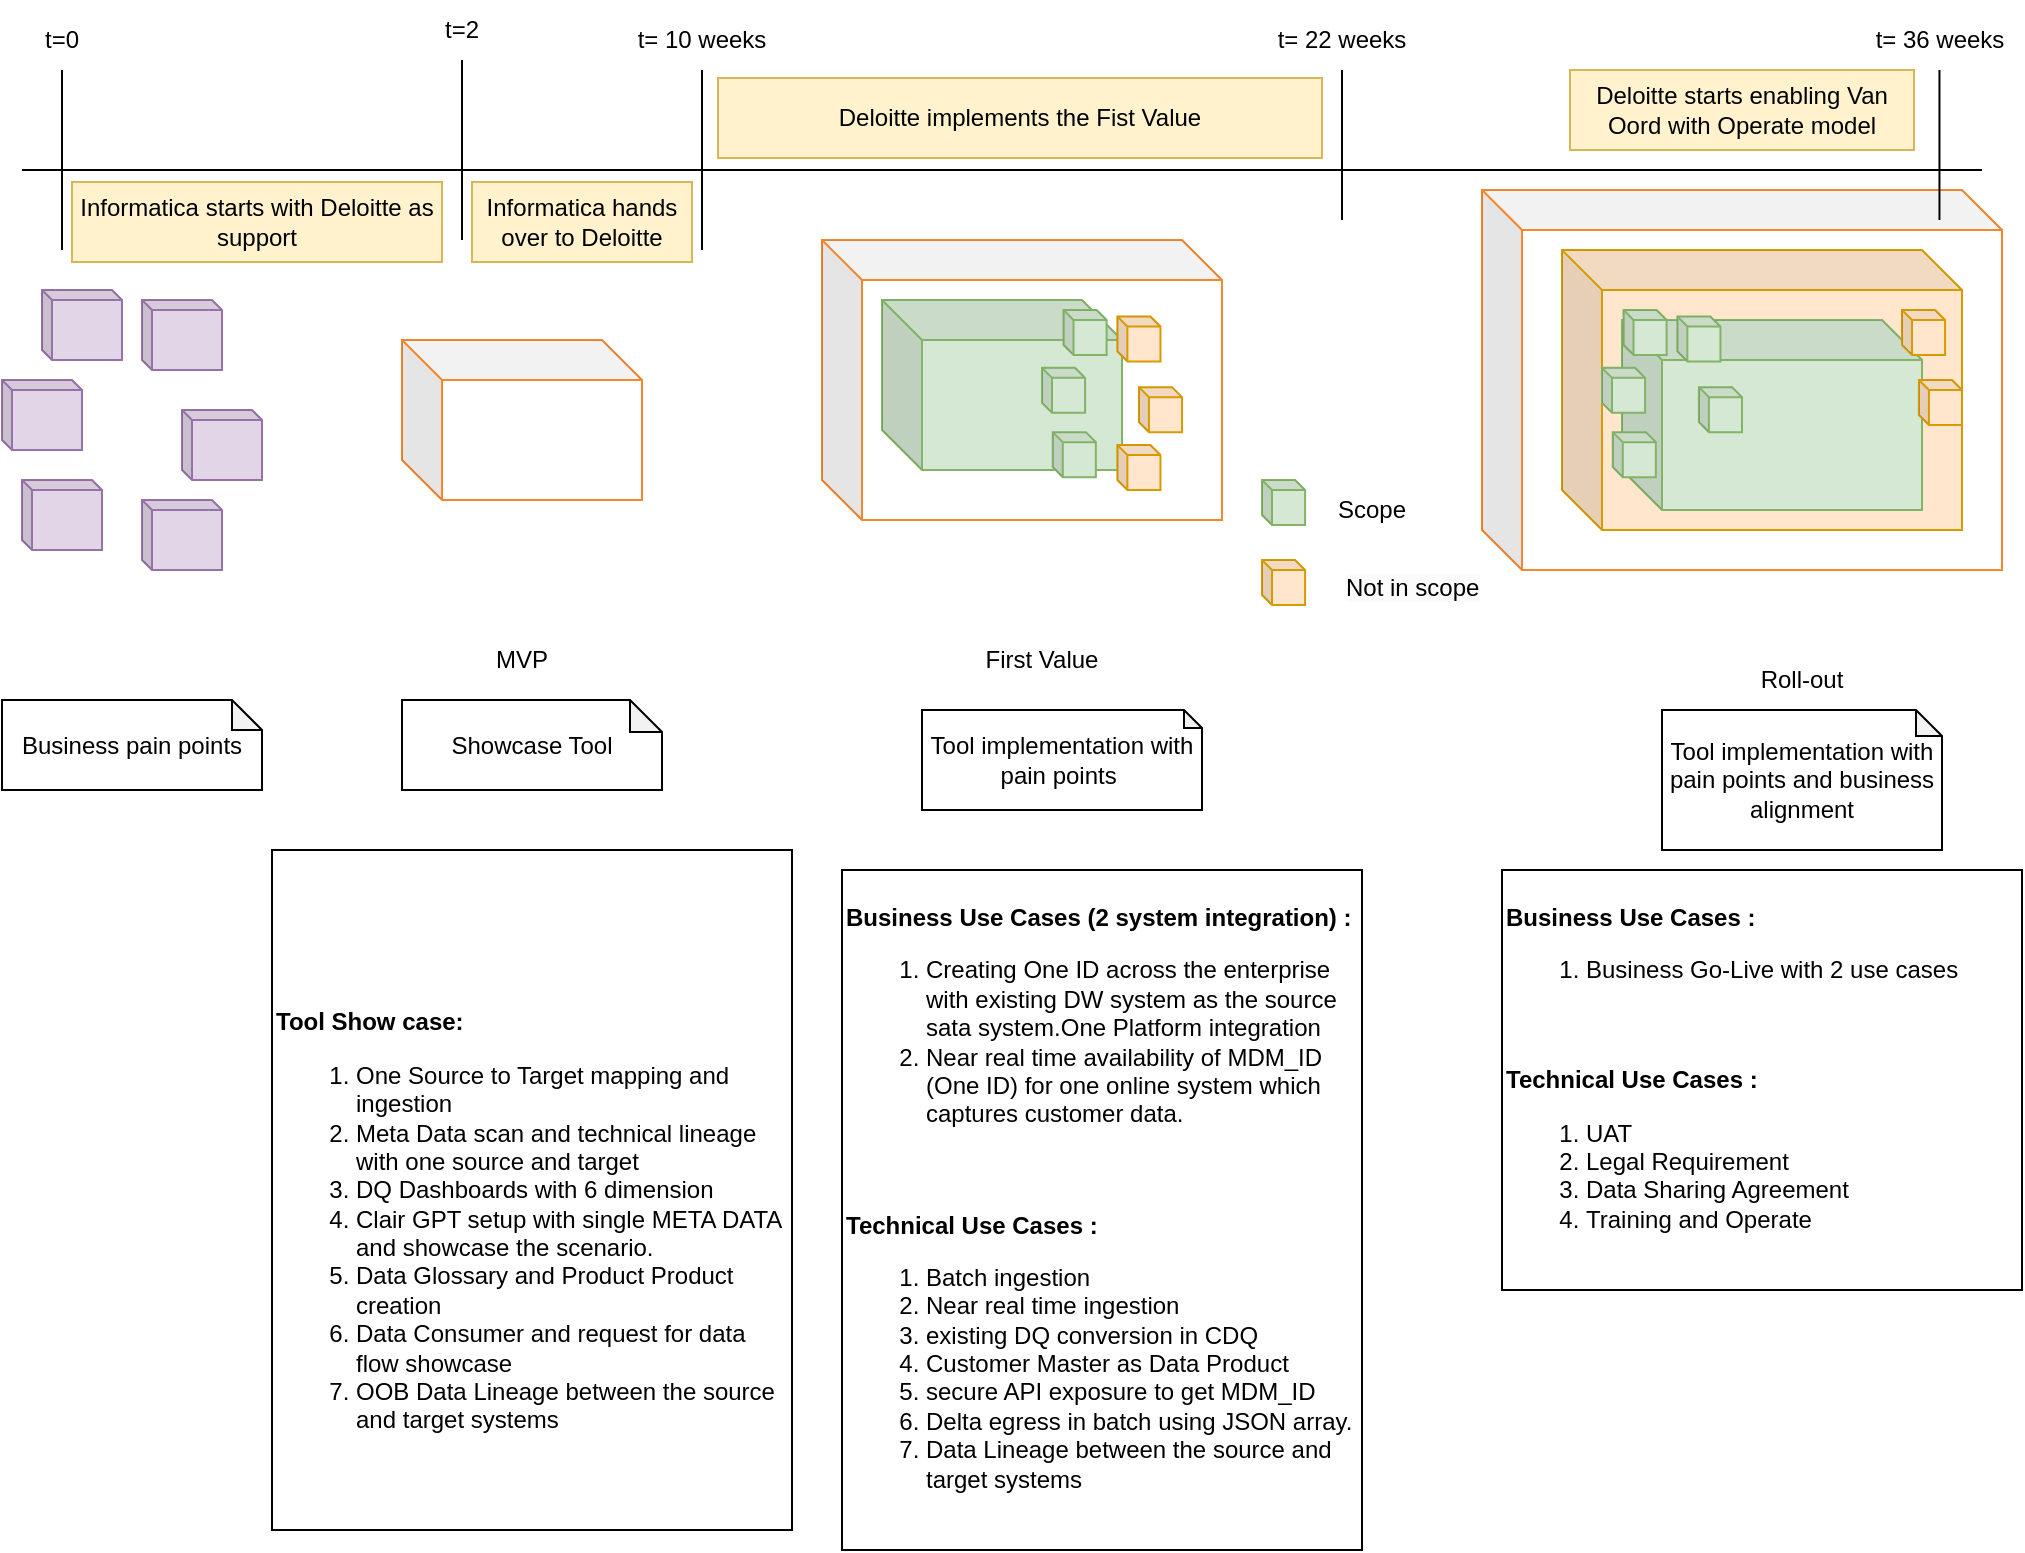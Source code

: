 <mxfile version="24.7.6">
  <diagram name="Page-1" id="BjyxG73Pj6Wl7oqPaSa_">
    <mxGraphModel dx="1050" dy="661" grid="1" gridSize="10" guides="1" tooltips="1" connect="1" arrows="1" fold="1" page="1" pageScale="1" pageWidth="1100" pageHeight="850" math="0" shadow="0">
      <root>
        <mxCell id="0" />
        <mxCell id="1" parent="0" />
        <mxCell id="ktnd4V1kFYMJ_BmFq0Xc-12" value="" style="shape=cube;whiteSpace=wrap;html=1;boundedLbl=1;backgroundOutline=1;darkOpacity=0.05;darkOpacity2=0.1;strokeColor=#f5872e;" vertex="1" parent="1">
          <mxGeometry x="790" y="170" width="260" height="190" as="geometry" />
        </mxCell>
        <mxCell id="ktnd4V1kFYMJ_BmFq0Xc-6" value="" style="shape=cube;whiteSpace=wrap;html=1;boundedLbl=1;backgroundOutline=1;darkOpacity=0.05;darkOpacity2=0.1;fillColor=#ffe6cc;strokeColor=#d79b00;" vertex="1" parent="1">
          <mxGeometry x="830" y="200" width="200" height="140" as="geometry" />
        </mxCell>
        <mxCell id="ktnd4V1kFYMJ_BmFq0Xc-1" value="" style="shape=cube;whiteSpace=wrap;html=1;boundedLbl=1;backgroundOutline=1;darkOpacity=0.05;darkOpacity2=0.1;size=5;fillColor=#e1d5e7;strokeColor=#9673a6;" vertex="1" parent="1">
          <mxGeometry x="70" y="220" width="40" height="35" as="geometry" />
        </mxCell>
        <mxCell id="ktnd4V1kFYMJ_BmFq0Xc-2" value="" style="shape=cube;whiteSpace=wrap;html=1;boundedLbl=1;backgroundOutline=1;darkOpacity=0.05;darkOpacity2=0.1;" vertex="1" parent="1">
          <mxGeometry x="490" y="215" width="120" height="80" as="geometry" />
        </mxCell>
        <mxCell id="ktnd4V1kFYMJ_BmFq0Xc-7" value="" style="shape=cube;whiteSpace=wrap;html=1;boundedLbl=1;backgroundOutline=1;darkOpacity=0.05;darkOpacity2=0.1;" vertex="1" parent="1">
          <mxGeometry x="500" y="225" width="120" height="80" as="geometry" />
        </mxCell>
        <mxCell id="ktnd4V1kFYMJ_BmFq0Xc-9" value="" style="shape=cube;whiteSpace=wrap;html=1;boundedLbl=1;backgroundOutline=1;darkOpacity=0.05;darkOpacity2=0.1;strokeColor=#f5872e;" vertex="1" parent="1">
          <mxGeometry x="460" y="195" width="200" height="140" as="geometry" />
        </mxCell>
        <mxCell id="ktnd4V1kFYMJ_BmFq0Xc-10" value="" style="shape=cube;whiteSpace=wrap;html=1;boundedLbl=1;backgroundOutline=1;darkOpacity=0.05;darkOpacity2=0.1;fillColor=#d5e8d4;strokeColor=#82b366;" vertex="1" parent="1">
          <mxGeometry x="490" y="225" width="120" height="85" as="geometry" />
        </mxCell>
        <mxCell id="ktnd4V1kFYMJ_BmFq0Xc-11" value="" style="shape=cube;whiteSpace=wrap;html=1;boundedLbl=1;backgroundOutline=1;darkOpacity=0.05;darkOpacity2=0.1;fillColor=#d5e8d4;strokeColor=#82b366;" vertex="1" parent="1">
          <mxGeometry x="860" y="235" width="150" height="95" as="geometry" />
        </mxCell>
        <mxCell id="ktnd4V1kFYMJ_BmFq0Xc-13" value="" style="shape=cube;whiteSpace=wrap;html=1;boundedLbl=1;backgroundOutline=1;darkOpacity=0.05;darkOpacity2=0.1;strokeColor=#f5872e;" vertex="1" parent="1">
          <mxGeometry x="250" y="245" width="120" height="80" as="geometry" />
        </mxCell>
        <mxCell id="ktnd4V1kFYMJ_BmFq0Xc-14" value="" style="shape=cube;whiteSpace=wrap;html=1;boundedLbl=1;backgroundOutline=1;darkOpacity=0.05;darkOpacity2=0.1;size=5;fillColor=#e1d5e7;strokeColor=#9673a6;" vertex="1" parent="1">
          <mxGeometry x="120" y="225" width="40" height="35" as="geometry" />
        </mxCell>
        <mxCell id="ktnd4V1kFYMJ_BmFq0Xc-15" value="" style="shape=cube;whiteSpace=wrap;html=1;boundedLbl=1;backgroundOutline=1;darkOpacity=0.05;darkOpacity2=0.1;size=5;fillColor=#e1d5e7;strokeColor=#9673a6;" vertex="1" parent="1">
          <mxGeometry x="50" y="265" width="40" height="35" as="geometry" />
        </mxCell>
        <mxCell id="ktnd4V1kFYMJ_BmFq0Xc-16" value="" style="shape=cube;whiteSpace=wrap;html=1;boundedLbl=1;backgroundOutline=1;darkOpacity=0.05;darkOpacity2=0.1;size=5;fillColor=#e1d5e7;strokeColor=#9673a6;" vertex="1" parent="1">
          <mxGeometry x="140" y="280" width="40" height="35" as="geometry" />
        </mxCell>
        <mxCell id="ktnd4V1kFYMJ_BmFq0Xc-17" value="" style="shape=cube;whiteSpace=wrap;html=1;boundedLbl=1;backgroundOutline=1;darkOpacity=0.05;darkOpacity2=0.1;size=5;fillColor=#e1d5e7;strokeColor=#9673a6;" vertex="1" parent="1">
          <mxGeometry x="60" y="315" width="40" height="35" as="geometry" />
        </mxCell>
        <mxCell id="ktnd4V1kFYMJ_BmFq0Xc-18" value="" style="shape=cube;whiteSpace=wrap;html=1;boundedLbl=1;backgroundOutline=1;darkOpacity=0.05;darkOpacity2=0.1;size=5;fillColor=#e1d5e7;strokeColor=#9673a6;" vertex="1" parent="1">
          <mxGeometry x="120" y="325" width="40" height="35" as="geometry" />
        </mxCell>
        <mxCell id="ktnd4V1kFYMJ_BmFq0Xc-21" value="MVP" style="text;html=1;align=center;verticalAlign=middle;whiteSpace=wrap;rounded=0;" vertex="1" parent="1">
          <mxGeometry x="280" y="390" width="60" height="30" as="geometry" />
        </mxCell>
        <mxCell id="ktnd4V1kFYMJ_BmFq0Xc-22" value="First Value" style="text;html=1;align=center;verticalAlign=middle;whiteSpace=wrap;rounded=0;" vertex="1" parent="1">
          <mxGeometry x="540" y="390" width="60" height="30" as="geometry" />
        </mxCell>
        <mxCell id="ktnd4V1kFYMJ_BmFq0Xc-23" value="Roll-out" style="text;html=1;align=center;verticalAlign=middle;whiteSpace=wrap;rounded=0;" vertex="1" parent="1">
          <mxGeometry x="920" y="400" width="60" height="30" as="geometry" />
        </mxCell>
        <mxCell id="ktnd4V1kFYMJ_BmFq0Xc-25" value="Business pain points" style="shape=note;whiteSpace=wrap;html=1;backgroundOutline=1;darkOpacity=0.05;size=15;" vertex="1" parent="1">
          <mxGeometry x="50" y="425" width="130" height="45" as="geometry" />
        </mxCell>
        <mxCell id="ktnd4V1kFYMJ_BmFq0Xc-26" value="Showcase Tool" style="shape=note;whiteSpace=wrap;html=1;backgroundOutline=1;darkOpacity=0.05;size=16;" vertex="1" parent="1">
          <mxGeometry x="250" y="425" width="130" height="45" as="geometry" />
        </mxCell>
        <mxCell id="ktnd4V1kFYMJ_BmFq0Xc-33" value="" style="group" vertex="1" connectable="0" parent="1">
          <mxGeometry x="570" y="230" width="70" height="90" as="geometry" />
        </mxCell>
        <mxCell id="ktnd4V1kFYMJ_BmFq0Xc-27" value="" style="shape=cube;whiteSpace=wrap;html=1;boundedLbl=1;backgroundOutline=1;darkOpacity=0.05;darkOpacity2=0.1;size=5;fillColor=#d5e8d4;strokeColor=#82b366;" vertex="1" parent="ktnd4V1kFYMJ_BmFq0Xc-33">
          <mxGeometry x="10.769" width="21.538" height="22.5" as="geometry" />
        </mxCell>
        <mxCell id="ktnd4V1kFYMJ_BmFq0Xc-28" value="" style="shape=cube;whiteSpace=wrap;html=1;boundedLbl=1;backgroundOutline=1;darkOpacity=0.05;darkOpacity2=0.1;size=5;fillColor=#ffe6cc;strokeColor=#d79b00;" vertex="1" parent="ktnd4V1kFYMJ_BmFq0Xc-33">
          <mxGeometry x="37.692" y="3.214" width="21.538" height="22.5" as="geometry" />
        </mxCell>
        <mxCell id="ktnd4V1kFYMJ_BmFq0Xc-29" value="" style="shape=cube;whiteSpace=wrap;html=1;boundedLbl=1;backgroundOutline=1;darkOpacity=0.05;darkOpacity2=0.1;size=5;fillColor=#d5e8d4;strokeColor=#82b366;" vertex="1" parent="ktnd4V1kFYMJ_BmFq0Xc-33">
          <mxGeometry y="28.929" width="21.538" height="22.5" as="geometry" />
        </mxCell>
        <mxCell id="ktnd4V1kFYMJ_BmFq0Xc-30" value="" style="shape=cube;whiteSpace=wrap;html=1;boundedLbl=1;backgroundOutline=1;darkOpacity=0.05;darkOpacity2=0.1;size=5;fillColor=#ffe6cc;strokeColor=#d79b00;" vertex="1" parent="ktnd4V1kFYMJ_BmFq0Xc-33">
          <mxGeometry x="48.462" y="38.571" width="21.538" height="22.5" as="geometry" />
        </mxCell>
        <mxCell id="ktnd4V1kFYMJ_BmFq0Xc-31" value="" style="shape=cube;whiteSpace=wrap;html=1;boundedLbl=1;backgroundOutline=1;darkOpacity=0.05;darkOpacity2=0.1;size=5;fillColor=#d5e8d4;strokeColor=#82b366;" vertex="1" parent="ktnd4V1kFYMJ_BmFq0Xc-33">
          <mxGeometry x="5.385" y="61.071" width="21.538" height="22.5" as="geometry" />
        </mxCell>
        <mxCell id="ktnd4V1kFYMJ_BmFq0Xc-32" value="" style="shape=cube;whiteSpace=wrap;html=1;boundedLbl=1;backgroundOutline=1;darkOpacity=0.05;darkOpacity2=0.1;size=5;fillColor=#ffe6cc;strokeColor=#d79b00;" vertex="1" parent="ktnd4V1kFYMJ_BmFq0Xc-33">
          <mxGeometry x="37.692" y="67.5" width="21.538" height="22.5" as="geometry" />
        </mxCell>
        <mxCell id="ktnd4V1kFYMJ_BmFq0Xc-42" value="" style="group" vertex="1" connectable="0" parent="1">
          <mxGeometry x="850" y="230" width="70" height="90" as="geometry" />
        </mxCell>
        <mxCell id="ktnd4V1kFYMJ_BmFq0Xc-43" value="" style="shape=cube;whiteSpace=wrap;html=1;boundedLbl=1;backgroundOutline=1;darkOpacity=0.05;darkOpacity2=0.1;size=5;fillColor=#d5e8d4;strokeColor=#82b366;" vertex="1" parent="ktnd4V1kFYMJ_BmFq0Xc-42">
          <mxGeometry x="10.769" width="21.538" height="22.5" as="geometry" />
        </mxCell>
        <mxCell id="ktnd4V1kFYMJ_BmFq0Xc-44" value="" style="shape=cube;whiteSpace=wrap;html=1;boundedLbl=1;backgroundOutline=1;darkOpacity=0.05;darkOpacity2=0.1;size=5;fillColor=#d5e8d4;strokeColor=#82b366;" vertex="1" parent="ktnd4V1kFYMJ_BmFq0Xc-42">
          <mxGeometry x="37.692" y="3.214" width="21.538" height="22.5" as="geometry" />
        </mxCell>
        <mxCell id="ktnd4V1kFYMJ_BmFq0Xc-45" value="" style="shape=cube;whiteSpace=wrap;html=1;boundedLbl=1;backgroundOutline=1;darkOpacity=0.05;darkOpacity2=0.1;size=5;fillColor=#d5e8d4;strokeColor=#82b366;" vertex="1" parent="ktnd4V1kFYMJ_BmFq0Xc-42">
          <mxGeometry y="28.929" width="21.538" height="22.5" as="geometry" />
        </mxCell>
        <mxCell id="ktnd4V1kFYMJ_BmFq0Xc-46" value="" style="shape=cube;whiteSpace=wrap;html=1;boundedLbl=1;backgroundOutline=1;darkOpacity=0.05;darkOpacity2=0.1;size=5;fillColor=#d5e8d4;strokeColor=#82b366;" vertex="1" parent="ktnd4V1kFYMJ_BmFq0Xc-42">
          <mxGeometry x="48.462" y="38.571" width="21.538" height="22.5" as="geometry" />
        </mxCell>
        <mxCell id="ktnd4V1kFYMJ_BmFq0Xc-47" value="" style="shape=cube;whiteSpace=wrap;html=1;boundedLbl=1;backgroundOutline=1;darkOpacity=0.05;darkOpacity2=0.1;size=5;fillColor=#d5e8d4;strokeColor=#82b366;" vertex="1" parent="ktnd4V1kFYMJ_BmFq0Xc-42">
          <mxGeometry x="5.385" y="61.071" width="21.538" height="22.5" as="geometry" />
        </mxCell>
        <mxCell id="ktnd4V1kFYMJ_BmFq0Xc-48" value="" style="shape=cube;whiteSpace=wrap;html=1;boundedLbl=1;backgroundOutline=1;darkOpacity=0.05;darkOpacity2=0.1;size=5;fillColor=#ffe6cc;strokeColor=#d79b00;" vertex="1" parent="1">
          <mxGeometry x="1000.002" y="230" width="21.538" height="22.5" as="geometry" />
        </mxCell>
        <mxCell id="ktnd4V1kFYMJ_BmFq0Xc-49" value="" style="shape=cube;whiteSpace=wrap;html=1;boundedLbl=1;backgroundOutline=1;darkOpacity=0.05;darkOpacity2=0.1;size=5;fillColor=#ffe6cc;strokeColor=#d79b00;" vertex="1" parent="1">
          <mxGeometry x="1008.462" y="265" width="21.538" height="22.5" as="geometry" />
        </mxCell>
        <mxCell id="ktnd4V1kFYMJ_BmFq0Xc-50" value="Tool implementation with pain points&amp;nbsp;" style="shape=note;whiteSpace=wrap;html=1;backgroundOutline=1;darkOpacity=0.05;size=9;" vertex="1" parent="1">
          <mxGeometry x="510" y="430" width="140" height="50" as="geometry" />
        </mxCell>
        <mxCell id="ktnd4V1kFYMJ_BmFq0Xc-51" value="Tool implementation with pain points and business alignment" style="shape=note;whiteSpace=wrap;html=1;backgroundOutline=1;darkOpacity=0.05;size=13;" vertex="1" parent="1">
          <mxGeometry x="880" y="430" width="140" height="70" as="geometry" />
        </mxCell>
        <mxCell id="ktnd4V1kFYMJ_BmFq0Xc-52" value="&lt;div&gt;&lt;b&gt;Business Use Cases (2 system integration) :&lt;/b&gt;&lt;b&gt;&lt;br&gt;&lt;/b&gt;&lt;/div&gt;&lt;div&gt;&lt;ol&gt;&lt;li&gt;Creating One ID across the enterprise with existing DW system as the source sata system.One Platform integration&lt;/li&gt;&lt;li&gt;Near real time availability of MDM_ID (One ID) for one online system which captures customer data.&lt;/li&gt;&lt;/ol&gt;&lt;/div&gt;&lt;div&gt;&lt;br&gt;&lt;/div&gt;&lt;div&gt;&lt;br&gt;&lt;/div&gt;&lt;b&gt;Technical Use Cases :&lt;/b&gt;&lt;div&gt;&lt;ol&gt;&lt;li&gt;Batch ingestion&lt;/li&gt;&lt;li&gt;Near real time ingestion&lt;/li&gt;&lt;li&gt;existing DQ conversion in CDQ&lt;/li&gt;&lt;li&gt;Customer Master as Data Product&lt;/li&gt;&lt;li&gt;secure API exposure to get MDM_ID&lt;/li&gt;&lt;li&gt;Delta egress in batch using JSON array.&lt;/li&gt;&lt;li&gt;Data Lineage between the source and target systems&lt;/li&gt;&lt;/ol&gt;&lt;/div&gt;" style="text;html=1;align=left;verticalAlign=middle;whiteSpace=wrap;rounded=0;strokeColor=default;" vertex="1" parent="1">
          <mxGeometry x="470" y="510" width="260" height="340" as="geometry" />
        </mxCell>
        <mxCell id="ktnd4V1kFYMJ_BmFq0Xc-53" value="&lt;div&gt;&lt;b&gt;Business Use Cases :&lt;/b&gt;&lt;b&gt;&lt;br&gt;&lt;/b&gt;&lt;/div&gt;&lt;div&gt;&lt;ol&gt;&lt;li&gt;Business Go-Live with 2 use cases&lt;/li&gt;&lt;/ol&gt;&lt;/div&gt;&lt;div&gt;&lt;br&gt;&lt;/div&gt;&lt;div&gt;&lt;br&gt;&lt;/div&gt;&lt;b&gt;Technical Use Cases :&lt;/b&gt;&lt;div&gt;&lt;ol&gt;&lt;li&gt;UAT&lt;/li&gt;&lt;li&gt;Legal Requirement&lt;/li&gt;&lt;li&gt;Data Sharing Agreement&lt;/li&gt;&lt;li&gt;Training and Operate&lt;/li&gt;&lt;/ol&gt;&lt;/div&gt;" style="text;html=1;align=left;verticalAlign=middle;whiteSpace=wrap;rounded=0;strokeColor=default;" vertex="1" parent="1">
          <mxGeometry x="800" y="510" width="260" height="210" as="geometry" />
        </mxCell>
        <mxCell id="ktnd4V1kFYMJ_BmFq0Xc-54" value="&lt;div&gt;&lt;br&gt;&lt;/div&gt;&lt;div&gt;&lt;br&gt;&lt;/div&gt;&lt;div&gt;&lt;br&gt;&lt;/div&gt;&lt;b&gt;Tool Show case:&lt;/b&gt;&lt;div&gt;&lt;ol&gt;&lt;li&gt;One Source to Target mapping and ingestion&lt;/li&gt;&lt;li&gt;Meta Data scan and technical lineage with one source and target&lt;/li&gt;&lt;li&gt;DQ Dashboards with 6 dimension&lt;/li&gt;&lt;li&gt;Clair GPT setup with single META DATA and showcase the scenario.&lt;/li&gt;&lt;li&gt;Data Glossary and Product Product creation&lt;/li&gt;&lt;li&gt;Data Consumer and request for data flow showcase&lt;/li&gt;&lt;li&gt;OOB Data Lineage between the source and target systems&lt;/li&gt;&lt;/ol&gt;&lt;/div&gt;" style="text;html=1;align=left;verticalAlign=middle;whiteSpace=wrap;rounded=0;strokeColor=default;" vertex="1" parent="1">
          <mxGeometry x="185" y="500" width="260" height="340" as="geometry" />
        </mxCell>
        <mxCell id="ktnd4V1kFYMJ_BmFq0Xc-55" value="" style="endArrow=none;html=1;rounded=0;" edge="1" parent="1">
          <mxGeometry width="50" height="50" relative="1" as="geometry">
            <mxPoint x="60" y="160" as="sourcePoint" />
            <mxPoint x="1040" y="160" as="targetPoint" />
          </mxGeometry>
        </mxCell>
        <mxCell id="ktnd4V1kFYMJ_BmFq0Xc-56" value="" style="endArrow=none;html=1;rounded=0;" edge="1" parent="1">
          <mxGeometry width="50" height="50" relative="1" as="geometry">
            <mxPoint x="80" y="110" as="sourcePoint" />
            <mxPoint x="80" y="200" as="targetPoint" />
          </mxGeometry>
        </mxCell>
        <mxCell id="ktnd4V1kFYMJ_BmFq0Xc-57" value="" style="endArrow=none;html=1;rounded=0;" edge="1" parent="1" source="ktnd4V1kFYMJ_BmFq0Xc-60">
          <mxGeometry width="50" height="50" relative="1" as="geometry">
            <mxPoint x="400" y="110" as="sourcePoint" />
            <mxPoint x="400" y="200" as="targetPoint" />
          </mxGeometry>
        </mxCell>
        <mxCell id="ktnd4V1kFYMJ_BmFq0Xc-58" value="" style="endArrow=none;html=1;rounded=0;" edge="1" parent="1" source="ktnd4V1kFYMJ_BmFq0Xc-63">
          <mxGeometry width="50" height="50" relative="1" as="geometry">
            <mxPoint x="720" y="110" as="sourcePoint" />
            <mxPoint x="720" y="185" as="targetPoint" />
          </mxGeometry>
        </mxCell>
        <mxCell id="ktnd4V1kFYMJ_BmFq0Xc-61" value="t=0" style="text;html=1;align=center;verticalAlign=middle;whiteSpace=wrap;rounded=0;" vertex="1" parent="1">
          <mxGeometry x="50" y="80" width="60" height="30" as="geometry" />
        </mxCell>
        <mxCell id="ktnd4V1kFYMJ_BmFq0Xc-62" value="" style="endArrow=none;html=1;rounded=0;" edge="1" parent="1" target="ktnd4V1kFYMJ_BmFq0Xc-60">
          <mxGeometry width="50" height="50" relative="1" as="geometry">
            <mxPoint x="400" y="110" as="sourcePoint" />
            <mxPoint x="400" y="200" as="targetPoint" />
          </mxGeometry>
        </mxCell>
        <mxCell id="ktnd4V1kFYMJ_BmFq0Xc-60" value="t= 10 weeks" style="text;html=1;align=center;verticalAlign=middle;whiteSpace=wrap;rounded=0;" vertex="1" parent="1">
          <mxGeometry x="365" y="80" width="70" height="30" as="geometry" />
        </mxCell>
        <mxCell id="ktnd4V1kFYMJ_BmFq0Xc-64" value="" style="endArrow=none;html=1;rounded=0;" edge="1" parent="1" target="ktnd4V1kFYMJ_BmFq0Xc-63">
          <mxGeometry width="50" height="50" relative="1" as="geometry">
            <mxPoint x="720" y="110" as="sourcePoint" />
            <mxPoint x="720" y="185" as="targetPoint" />
          </mxGeometry>
        </mxCell>
        <mxCell id="ktnd4V1kFYMJ_BmFq0Xc-63" value="t= 22 weeks" style="text;html=1;align=center;verticalAlign=middle;whiteSpace=wrap;rounded=0;" vertex="1" parent="1">
          <mxGeometry x="685" y="80" width="70" height="30" as="geometry" />
        </mxCell>
        <mxCell id="ktnd4V1kFYMJ_BmFq0Xc-65" value="t= 36 weeks" style="text;html=1;align=center;verticalAlign=middle;whiteSpace=wrap;rounded=0;" vertex="1" parent="1">
          <mxGeometry x="984.23" y="80" width="70" height="30" as="geometry" />
        </mxCell>
        <mxCell id="ktnd4V1kFYMJ_BmFq0Xc-66" value="" style="endArrow=none;html=1;rounded=0;" edge="1" parent="1">
          <mxGeometry width="50" height="50" relative="1" as="geometry">
            <mxPoint x="1018.73" y="110" as="sourcePoint" />
            <mxPoint x="1018.73" y="185" as="targetPoint" />
          </mxGeometry>
        </mxCell>
        <mxCell id="ktnd4V1kFYMJ_BmFq0Xc-74" value="Informatica hands over to Deloitte" style="rounded=0;whiteSpace=wrap;html=1;fillColor=#fff2cc;strokeColor=#d6b656;" vertex="1" parent="1">
          <mxGeometry x="285" y="166" width="110" height="40" as="geometry" />
        </mxCell>
        <mxCell id="ktnd4V1kFYMJ_BmFq0Xc-76" value="" style="endArrow=none;html=1;rounded=0;" edge="1" parent="1">
          <mxGeometry width="50" height="50" relative="1" as="geometry">
            <mxPoint x="280" y="105" as="sourcePoint" />
            <mxPoint x="280" y="195" as="targetPoint" />
          </mxGeometry>
        </mxCell>
        <mxCell id="ktnd4V1kFYMJ_BmFq0Xc-77" value="t=2" style="text;html=1;align=center;verticalAlign=middle;whiteSpace=wrap;rounded=0;" vertex="1" parent="1">
          <mxGeometry x="250" y="75" width="60" height="30" as="geometry" />
        </mxCell>
        <mxCell id="ktnd4V1kFYMJ_BmFq0Xc-78" value="Informatica starts with Deloitte as support" style="rounded=0;whiteSpace=wrap;html=1;fillColor=#fff2cc;strokeColor=#d6b656;" vertex="1" parent="1">
          <mxGeometry x="85" y="166" width="185" height="40" as="geometry" />
        </mxCell>
        <mxCell id="ktnd4V1kFYMJ_BmFq0Xc-80" value="Deloitte implements the Fist Value" style="rounded=0;whiteSpace=wrap;html=1;fillColor=#fff2cc;strokeColor=#d6b656;" vertex="1" parent="1">
          <mxGeometry x="408" y="114" width="302" height="40" as="geometry" />
        </mxCell>
        <mxCell id="ktnd4V1kFYMJ_BmFq0Xc-81" value="Deloitte starts enabling Van Oord with Operate model" style="rounded=0;whiteSpace=wrap;html=1;fillColor=#fff2cc;strokeColor=#d6b656;" vertex="1" parent="1">
          <mxGeometry x="834" y="110" width="172" height="40" as="geometry" />
        </mxCell>
        <mxCell id="ktnd4V1kFYMJ_BmFq0Xc-82" value="" style="shape=cube;whiteSpace=wrap;html=1;boundedLbl=1;backgroundOutline=1;darkOpacity=0.05;darkOpacity2=0.1;size=5;fillColor=#d5e8d4;strokeColor=#82b366;" vertex="1" parent="1">
          <mxGeometry x="680.005" y="315.001" width="21.538" height="22.5" as="geometry" />
        </mxCell>
        <mxCell id="ktnd4V1kFYMJ_BmFq0Xc-83" value="Scope" style="text;html=1;align=center;verticalAlign=middle;whiteSpace=wrap;rounded=0;" vertex="1" parent="1">
          <mxGeometry x="705" y="315" width="60" height="30" as="geometry" />
        </mxCell>
        <mxCell id="ktnd4V1kFYMJ_BmFq0Xc-84" value="" style="shape=cube;whiteSpace=wrap;html=1;boundedLbl=1;backgroundOutline=1;darkOpacity=0.05;darkOpacity2=0.1;size=5;fillColor=#ffe6cc;strokeColor=#d79b00;" vertex="1" parent="1">
          <mxGeometry x="680.002" y="355" width="21.538" height="22.5" as="geometry" />
        </mxCell>
        <mxCell id="ktnd4V1kFYMJ_BmFq0Xc-85" value="&lt;span style=&quot;color: rgb(0, 0, 0); font-family: Helvetica; font-size: 12px; font-style: normal; font-variant-ligatures: normal; font-variant-caps: normal; font-weight: 400; letter-spacing: normal; orphans: 2; text-align: center; text-indent: 0px; text-transform: none; widows: 2; word-spacing: 0px; -webkit-text-stroke-width: 0px; white-space: normal; background-color: rgb(251, 251, 251); text-decoration-thickness: initial; text-decoration-style: initial; text-decoration-color: initial; display: inline !important; float: none;&quot;&gt;Not in scope&lt;/span&gt;" style="text;whiteSpace=wrap;html=1;" vertex="1" parent="1">
          <mxGeometry x="720" y="355" width="70" height="40" as="geometry" />
        </mxCell>
      </root>
    </mxGraphModel>
  </diagram>
</mxfile>

